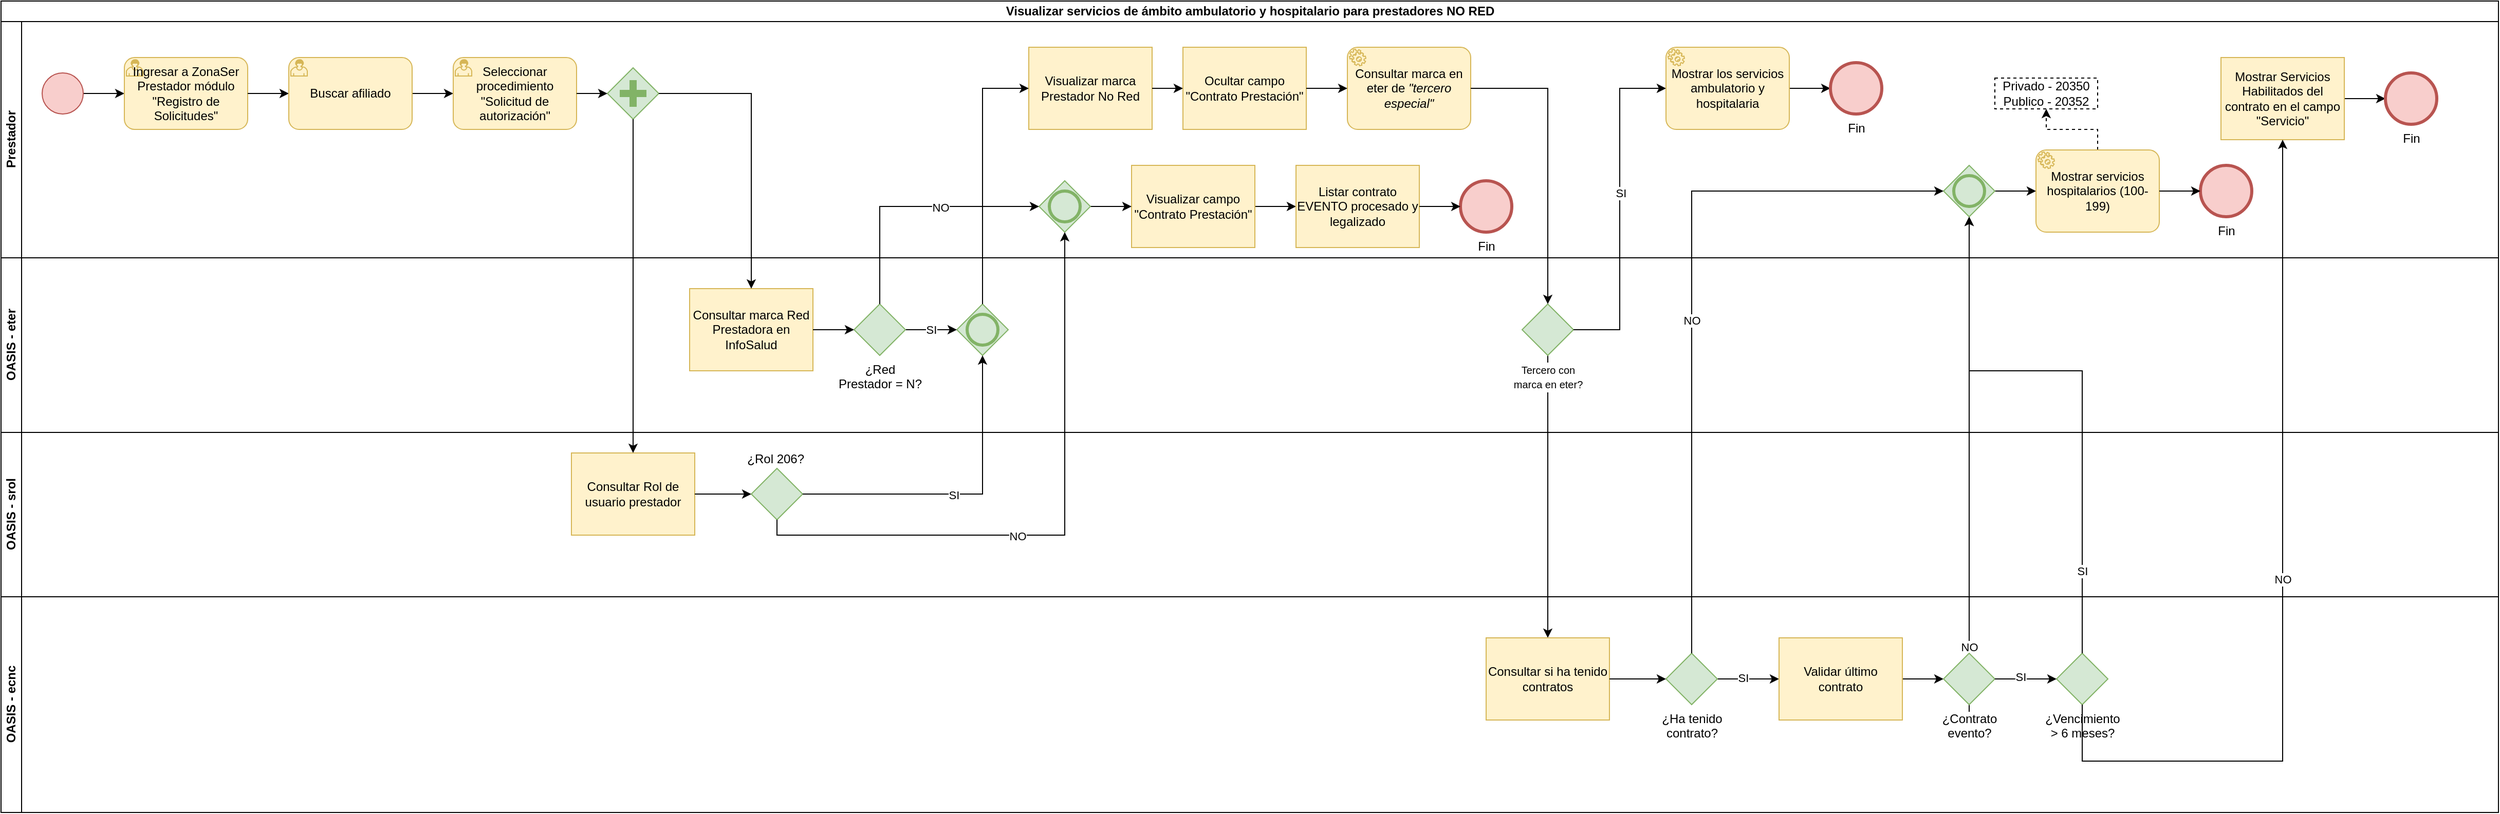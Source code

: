 <mxfile version="26.0.15">
  <diagram name="Página-1" id="TRl0oPyITWr-6Asu_PwD">
    <mxGraphModel dx="794" dy="690" grid="1" gridSize="10" guides="1" tooltips="1" connect="1" arrows="1" fold="1" page="1" pageScale="1" pageWidth="2200" pageHeight="500" math="0" shadow="0">
      <root>
        <mxCell id="0" />
        <mxCell id="1" parent="0" />
        <mxCell id="DZp7piEdJl-Q790h61w1-1" value="Visualizar servicios de ámbito ambulatorio y hospitalario para prestadores NO RED" style="swimlane;childLayout=stackLayout;resizeParent=1;resizeParentMax=0;horizontal=1;startSize=20;horizontalStack=0;html=1;" parent="1" vertex="1">
          <mxGeometry x="40" y="40" width="2430" height="790" as="geometry" />
        </mxCell>
        <mxCell id="FZRKKht7appjnMGiK8aR-57" style="edgeStyle=orthogonalEdgeStyle;rounded=0;orthogonalLoop=1;jettySize=auto;html=1;" edge="1" parent="DZp7piEdJl-Q790h61w1-1" target="FZRKKht7appjnMGiK8aR-44">
          <mxGeometry relative="1" as="geometry">
            <mxPoint x="1915" y="717" as="sourcePoint" />
            <mxPoint x="1735" y="112" as="targetPoint" />
            <Array as="points">
              <mxPoint x="1915" y="330" />
              <mxPoint x="1915" y="330" />
            </Array>
          </mxGeometry>
        </mxCell>
        <mxCell id="FZRKKht7appjnMGiK8aR-58" value="NO" style="edgeLabel;html=1;align=center;verticalAlign=middle;resizable=0;points=[];" vertex="1" connectable="0" parent="FZRKKht7appjnMGiK8aR-57">
          <mxGeometry x="-0.653" relative="1" as="geometry">
            <mxPoint as="offset" />
          </mxGeometry>
        </mxCell>
        <mxCell id="FZRKKht7appjnMGiK8aR-26" style="edgeStyle=orthogonalEdgeStyle;rounded=0;orthogonalLoop=1;jettySize=auto;html=1;" edge="1" parent="DZp7piEdJl-Q790h61w1-1" source="DZp7piEdJl-Q790h61w1-29" target="FZRKKht7appjnMGiK8aR-21">
          <mxGeometry relative="1" as="geometry">
            <mxPoint x="1505" y="890" as="targetPoint" />
          </mxGeometry>
        </mxCell>
        <mxCell id="DZp7piEdJl-Q790h61w1-2" value="&lt;font style=&quot;vertical-align: inherit;&quot;&gt;&lt;font style=&quot;vertical-align: inherit;&quot;&gt;Prestador&lt;/font&gt;&lt;/font&gt;" style="swimlane;startSize=20;horizontal=0;html=1;" parent="DZp7piEdJl-Q790h61w1-1" vertex="1">
          <mxGeometry y="20" width="2430" height="230" as="geometry" />
        </mxCell>
        <mxCell id="DZp7piEdJl-Q790h61w1-11" style="edgeStyle=orthogonalEdgeStyle;rounded=0;orthogonalLoop=1;jettySize=auto;html=1;entryX=0;entryY=0.5;entryDx=0;entryDy=0;entryPerimeter=0;" parent="DZp7piEdJl-Q790h61w1-2" source="DZp7piEdJl-Q790h61w1-10" target="DZp7piEdJl-Q790h61w1-6" edge="1">
          <mxGeometry relative="1" as="geometry" />
        </mxCell>
        <mxCell id="DZp7piEdJl-Q790h61w1-10" value="" style="points=[[0.145,0.145,0],[0.5,0,0],[0.855,0.145,0],[1,0.5,0],[0.855,0.855,0],[0.5,1,0],[0.145,0.855,0],[0,0.5,0]];shape=mxgraph.bpmn.event;html=1;verticalLabelPosition=bottom;labelBackgroundColor=#ffffff;verticalAlign=top;align=center;perimeter=ellipsePerimeter;outlineConnect=0;aspect=fixed;outline=standard;symbol=general;fillColor=#f8cecc;strokeColor=#b85450;" parent="DZp7piEdJl-Q790h61w1-2" vertex="1">
          <mxGeometry x="40" y="50" width="40" height="40" as="geometry" />
        </mxCell>
        <mxCell id="DZp7piEdJl-Q790h61w1-6" value="&lt;font style=&quot;vertical-align: inherit;&quot;&gt;&lt;font style=&quot;vertical-align: inherit;&quot;&gt;&lt;font style=&quot;vertical-align: inherit;&quot;&gt;&lt;font style=&quot;vertical-align: inherit;&quot;&gt;&lt;font style=&quot;vertical-align: inherit;&quot;&gt;&lt;font style=&quot;vertical-align: inherit;&quot;&gt;&lt;font style=&quot;vertical-align: inherit;&quot;&gt;&lt;font style=&quot;vertical-align: inherit;&quot;&gt;Ingresar a ZonaSer Prestador módulo &quot;Registro de Solicitudes&quot;&lt;/font&gt;&lt;/font&gt;&lt;/font&gt;&lt;/font&gt;&lt;/font&gt;&lt;/font&gt;&lt;/font&gt;&lt;/font&gt;" style="points=[[0.25,0,0],[0.5,0,0],[0.75,0,0],[1,0.25,0],[1,0.5,0],[1,0.75,0],[0.75,1,0],[0.5,1,0],[0.25,1,0],[0,0.75,0],[0,0.5,0],[0,0.25,0]];shape=mxgraph.bpmn.task;whiteSpace=wrap;rectStyle=rounded;size=10;html=1;container=1;expand=0;collapsible=0;taskMarker=user;fillColor=#fff2cc;strokeColor=#d6b656;" parent="DZp7piEdJl-Q790h61w1-2" vertex="1">
          <mxGeometry x="120" y="35" width="120" height="70" as="geometry" />
        </mxCell>
        <mxCell id="DZp7piEdJl-Q790h61w1-5" style="edgeStyle=orthogonalEdgeStyle;rounded=0;orthogonalLoop=1;jettySize=auto;html=1;entryX=0;entryY=0.5;entryDx=0;entryDy=0;entryPerimeter=0;" parent="DZp7piEdJl-Q790h61w1-2" source="DZp7piEdJl-Q790h61w1-6" target="YhVUN2A8UuCsmT0SYXPu-39" edge="1">
          <mxGeometry relative="1" as="geometry">
            <mxPoint x="280" y="70" as="targetPoint" />
          </mxGeometry>
        </mxCell>
        <mxCell id="DZp7piEdJl-Q790h61w1-26" value="Consultar marca en eter de &lt;i&gt;&quot;tercero especial&quot;&lt;/i&gt;" style="points=[[0.25,0,0],[0.5,0,0],[0.75,0,0],[1,0.25,0],[1,0.5,0],[1,0.75,0],[0.75,1,0],[0.5,1,0],[0.25,1,0],[0,0.75,0],[0,0.5,0],[0,0.25,0]];shape=mxgraph.bpmn.task;whiteSpace=wrap;rectStyle=rounded;size=10;html=1;container=1;expand=0;collapsible=0;taskMarker=service;fillColor=#fff2cc;strokeColor=#d6b656;" parent="DZp7piEdJl-Q790h61w1-2" vertex="1">
          <mxGeometry x="1310" y="25" width="120" height="80" as="geometry" />
        </mxCell>
        <mxCell id="FZRKKht7appjnMGiK8aR-16" style="edgeStyle=orthogonalEdgeStyle;rounded=0;orthogonalLoop=1;jettySize=auto;html=1;dashed=1;exitX=0.5;exitY=0;exitDx=0;exitDy=0;exitPerimeter=0;" edge="1" parent="DZp7piEdJl-Q790h61w1-2" source="DZp7piEdJl-Q790h61w1-45" target="FZRKKht7appjnMGiK8aR-15">
          <mxGeometry relative="1" as="geometry">
            <mxPoint x="1990" y="105" as="sourcePoint" />
          </mxGeometry>
        </mxCell>
        <mxCell id="FZRKKht7appjnMGiK8aR-42" style="edgeStyle=orthogonalEdgeStyle;rounded=0;orthogonalLoop=1;jettySize=auto;html=1;" edge="1" parent="DZp7piEdJl-Q790h61w1-2" source="DZp7piEdJl-Q790h61w1-43" target="FZRKKht7appjnMGiK8aR-68">
          <mxGeometry relative="1" as="geometry">
            <mxPoint x="1780" y="65" as="targetPoint" />
          </mxGeometry>
        </mxCell>
        <mxCell id="DZp7piEdJl-Q790h61w1-43" value="Mostrar los servicios ambulatorio y hospitalaria" style="points=[[0.25,0,0],[0.5,0,0],[0.75,0,0],[1,0.25,0],[1,0.5,0],[1,0.75,0],[0.75,1,0],[0.5,1,0],[0.25,1,0],[0,0.75,0],[0,0.5,0],[0,0.25,0]];shape=mxgraph.bpmn.task;whiteSpace=wrap;rectStyle=rounded;size=10;html=1;container=1;expand=0;collapsible=0;taskMarker=service;fillColor=#fff2cc;strokeColor=#d6b656;" parent="DZp7piEdJl-Q790h61w1-2" vertex="1">
          <mxGeometry x="1620" y="25" width="120" height="80" as="geometry" />
        </mxCell>
        <mxCell id="DZp7piEdJl-Q790h61w1-45" value="Mostrar servicios hospitalarios (100-199)" style="points=[[0.25,0,0],[0.5,0,0],[0.75,0,0],[1,0.25,0],[1,0.5,0],[1,0.75,0],[0.75,1,0],[0.5,1,0],[0.25,1,0],[0,0.75,0],[0,0.5,0],[0,0.25,0]];shape=mxgraph.bpmn.task;whiteSpace=wrap;rectStyle=rounded;size=10;html=1;container=1;expand=0;collapsible=0;taskMarker=service;fillColor=#fff2cc;strokeColor=#d6b656;" parent="DZp7piEdJl-Q790h61w1-2" vertex="1">
          <mxGeometry x="1980" y="125" width="120" height="80" as="geometry" />
        </mxCell>
        <mxCell id="YhVUN2A8UuCsmT0SYXPu-41" style="edgeStyle=orthogonalEdgeStyle;rounded=0;orthogonalLoop=1;jettySize=auto;html=1;" parent="DZp7piEdJl-Q790h61w1-2" source="YhVUN2A8UuCsmT0SYXPu-39" target="YhVUN2A8UuCsmT0SYXPu-40" edge="1">
          <mxGeometry relative="1" as="geometry" />
        </mxCell>
        <mxCell id="YhVUN2A8UuCsmT0SYXPu-39" value="&lt;font style=&quot;vertical-align: inherit;&quot;&gt;&lt;font style=&quot;vertical-align: inherit;&quot;&gt;Buscar afiliado&lt;/font&gt;&lt;/font&gt;" style="points=[[0.25,0,0],[0.5,0,0],[0.75,0,0],[1,0.25,0],[1,0.5,0],[1,0.75,0],[0.75,1,0],[0.5,1,0],[0.25,1,0],[0,0.75,0],[0,0.5,0],[0,0.25,0]];shape=mxgraph.bpmn.task;whiteSpace=wrap;rectStyle=rounded;size=10;html=1;container=1;expand=0;collapsible=0;taskMarker=user;fillColor=#fff2cc;strokeColor=#d6b656;" parent="DZp7piEdJl-Q790h61w1-2" vertex="1">
          <mxGeometry x="280" y="35" width="120" height="70" as="geometry" />
        </mxCell>
        <mxCell id="YhVUN2A8UuCsmT0SYXPu-40" value="&lt;font style=&quot;vertical-align: inherit;&quot;&gt;&lt;font style=&quot;vertical-align: inherit;&quot;&gt;&lt;font style=&quot;vertical-align: inherit;&quot;&gt;&lt;font style=&quot;vertical-align: inherit;&quot;&gt;Seleccionar procedimiento &quot;Solicitud de autorización&quot;&lt;/font&gt;&lt;/font&gt;&lt;/font&gt;&lt;/font&gt;" style="points=[[0.25,0,0],[0.5,0,0],[0.75,0,0],[1,0.25,0],[1,0.5,0],[1,0.75,0],[0.75,1,0],[0.5,1,0],[0.25,1,0],[0,0.75,0],[0,0.5,0],[0,0.25,0]];shape=mxgraph.bpmn.task;whiteSpace=wrap;rectStyle=rounded;size=10;html=1;container=1;expand=0;collapsible=0;taskMarker=user;fillColor=#fff2cc;strokeColor=#d6b656;" parent="DZp7piEdJl-Q790h61w1-2" vertex="1">
          <mxGeometry x="440" y="35" width="120" height="70" as="geometry" />
        </mxCell>
        <mxCell id="YhVUN2A8UuCsmT0SYXPu-46" value="&lt;font style=&quot;vertical-align: inherit;&quot;&gt;&lt;font style=&quot;vertical-align: inherit;&quot;&gt;Visualizar marca Prestador No Red&lt;/font&gt;&lt;/font&gt;" style="points=[[0.25,0,0],[0.5,0,0],[0.75,0,0],[1,0.25,0],[1,0.5,0],[1,0.75,0],[0.75,1,0],[0.5,1,0],[0.25,1,0],[0,0.75,0],[0,0.5,0],[0,0.25,0]];shape=mxgraph.bpmn.task2;whiteSpace=wrap;rectStyle=rounded;size=10;html=1;container=1;expand=0;collapsible=0;taskMarker=script;fillColor=#fff2cc;strokeColor=#d6b656;" parent="DZp7piEdJl-Q790h61w1-2" vertex="1">
          <mxGeometry x="1000" y="25" width="120" height="80" as="geometry" />
        </mxCell>
        <mxCell id="YhVUN2A8UuCsmT0SYXPu-48" value="&lt;font style=&quot;vertical-align: inherit;&quot;&gt;&lt;font style=&quot;vertical-align: inherit;&quot;&gt;Ocultar campo &quot;Contrato Prestación&quot;&lt;/font&gt;&lt;/font&gt;" style="points=[[0.25,0,0],[0.5,0,0],[0.75,0,0],[1,0.25,0],[1,0.5,0],[1,0.75,0],[0.75,1,0],[0.5,1,0],[0.25,1,0],[0,0.75,0],[0,0.5,0],[0,0.25,0]];shape=mxgraph.bpmn.task2;whiteSpace=wrap;rectStyle=rounded;size=10;html=1;container=1;expand=0;collapsible=0;taskMarker=script;fillColor=#fff2cc;strokeColor=#d6b656;" parent="DZp7piEdJl-Q790h61w1-2" vertex="1">
          <mxGeometry x="1150" y="25" width="120" height="80" as="geometry" />
        </mxCell>
        <mxCell id="YhVUN2A8UuCsmT0SYXPu-47" style="edgeStyle=orthogonalEdgeStyle;rounded=0;orthogonalLoop=1;jettySize=auto;html=1;" parent="DZp7piEdJl-Q790h61w1-2" source="YhVUN2A8UuCsmT0SYXPu-46" target="YhVUN2A8UuCsmT0SYXPu-48" edge="1">
          <mxGeometry relative="1" as="geometry">
            <mxPoint x="1070" y="65" as="targetPoint" />
          </mxGeometry>
        </mxCell>
        <mxCell id="FZRKKht7appjnMGiK8aR-13" style="edgeStyle=orthogonalEdgeStyle;rounded=0;orthogonalLoop=1;jettySize=auto;html=1;entryX=0;entryY=0.5;entryDx=0;entryDy=0;entryPerimeter=0;" edge="1" parent="DZp7piEdJl-Q790h61w1-2" source="YhVUN2A8UuCsmT0SYXPu-50" target="FZRKKht7appjnMGiK8aR-14">
          <mxGeometry relative="1" as="geometry">
            <mxPoint x="1250" y="240" as="targetPoint" />
          </mxGeometry>
        </mxCell>
        <mxCell id="YhVUN2A8UuCsmT0SYXPu-50" value="&lt;font style=&quot;vertical-align: inherit;&quot;&gt;&lt;font style=&quot;vertical-align: inherit;&quot;&gt;Visualizar campo &quot;Contrato Prestación&quot;&lt;/font&gt;&lt;/font&gt;" style="points=[[0.25,0,0],[0.5,0,0],[0.75,0,0],[1,0.25,0],[1,0.5,0],[1,0.75,0],[0.75,1,0],[0.5,1,0],[0.25,1,0],[0,0.75,0],[0,0.5,0],[0,0.25,0]];shape=mxgraph.bpmn.task2;whiteSpace=wrap;rectStyle=rounded;size=10;html=1;container=1;expand=0;collapsible=0;taskMarker=script;fillColor=#fff2cc;strokeColor=#d6b656;" parent="DZp7piEdJl-Q790h61w1-2" vertex="1">
          <mxGeometry x="1100" y="140" width="120" height="80" as="geometry" />
        </mxCell>
        <mxCell id="YhVUN2A8UuCsmT0SYXPu-52" value="" style="points=[[0.25,0.25,0],[0.5,0,0],[0.75,0.25,0],[1,0.5,0],[0.75,0.75,0],[0.5,1,0],[0.25,0.75,0],[0,0.5,0]];shape=mxgraph.bpmn.gateway2;html=1;verticalLabelPosition=bottom;labelBackgroundColor=#ffffff;verticalAlign=top;align=center;perimeter=rhombusPerimeter;outlineConnect=0;outline=none;symbol=none;gwType=parallel;fillColor=#d5e8d4;strokeColor=#82b366;" parent="DZp7piEdJl-Q790h61w1-2" vertex="1">
          <mxGeometry x="590" y="45" width="50" height="50" as="geometry" />
        </mxCell>
        <mxCell id="YhVUN2A8UuCsmT0SYXPu-53" value="" style="edgeStyle=orthogonalEdgeStyle;rounded=0;orthogonalLoop=1;jettySize=auto;html=1;" parent="DZp7piEdJl-Q790h61w1-2" source="YhVUN2A8UuCsmT0SYXPu-40" target="YhVUN2A8UuCsmT0SYXPu-52" edge="1">
          <mxGeometry relative="1" as="geometry">
            <mxPoint x="625" y="460" as="targetPoint" />
            <mxPoint x="625" y="95" as="sourcePoint" />
          </mxGeometry>
        </mxCell>
        <mxCell id="FZRKKht7appjnMGiK8aR-2" style="edgeStyle=orthogonalEdgeStyle;rounded=0;orthogonalLoop=1;jettySize=auto;html=1;" edge="1" parent="DZp7piEdJl-Q790h61w1-2" source="YhVUN2A8UuCsmT0SYXPu-48" target="DZp7piEdJl-Q790h61w1-26">
          <mxGeometry relative="1" as="geometry">
            <mxPoint x="1310" y="65" as="targetPoint" />
          </mxGeometry>
        </mxCell>
        <mxCell id="FZRKKht7appjnMGiK8aR-7" style="edgeStyle=orthogonalEdgeStyle;rounded=0;orthogonalLoop=1;jettySize=auto;html=1;" edge="1" parent="DZp7piEdJl-Q790h61w1-2" source="FZRKKht7appjnMGiK8aR-6" target="YhVUN2A8UuCsmT0SYXPu-50">
          <mxGeometry relative="1" as="geometry" />
        </mxCell>
        <mxCell id="FZRKKht7appjnMGiK8aR-6" value="" style="points=[[0.25,0.25,0],[0.5,0,0],[0.75,0.25,0],[1,0.5,0],[0.75,0.75,0],[0.5,1,0],[0.25,0.75,0],[0,0.5,0]];shape=mxgraph.bpmn.gateway2;html=1;verticalLabelPosition=bottom;labelBackgroundColor=#ffffff;verticalAlign=top;align=center;perimeter=rhombusPerimeter;outlineConnect=0;outline=end;symbol=general;fillColor=#d5e8d4;strokeColor=#82b366;" vertex="1" parent="DZp7piEdJl-Q790h61w1-2">
          <mxGeometry x="1010" y="155" width="50" height="50" as="geometry" />
        </mxCell>
        <mxCell id="FZRKKht7appjnMGiK8aR-14" value="&lt;font style=&quot;vertical-align: inherit;&quot;&gt;&lt;font style=&quot;vertical-align: inherit;&quot;&gt;Listar contrato EVENTO procesado y legalizado&lt;/font&gt;&lt;/font&gt;" style="points=[[0.25,0,0],[0.5,0,0],[0.75,0,0],[1,0.25,0],[1,0.5,0],[1,0.75,0],[0.75,1,0],[0.5,1,0],[0.25,1,0],[0,0.75,0],[0,0.5,0],[0,0.25,0]];shape=mxgraph.bpmn.task2;whiteSpace=wrap;rectStyle=rounded;size=10;html=1;container=1;expand=0;collapsible=0;taskMarker=script;fillColor=#fff2cc;strokeColor=#d6b656;" vertex="1" parent="DZp7piEdJl-Q790h61w1-2">
          <mxGeometry x="1260" y="140" width="120" height="80" as="geometry" />
        </mxCell>
        <mxCell id="FZRKKht7appjnMGiK8aR-15" value="Privado - 20350&lt;div&gt;Publico - 20352&lt;/div&gt;" style="text;html=1;align=center;verticalAlign=middle;whiteSpace=wrap;rounded=0;dashed=1;strokeColor=default;" vertex="1" parent="DZp7piEdJl-Q790h61w1-2">
          <mxGeometry x="1940" y="55" width="100" height="30" as="geometry" />
        </mxCell>
        <mxCell id="FZRKKht7appjnMGiK8aR-67" style="edgeStyle=orthogonalEdgeStyle;rounded=0;orthogonalLoop=1;jettySize=auto;html=1;" edge="1" parent="DZp7piEdJl-Q790h61w1-2" source="FZRKKht7appjnMGiK8aR-43" target="FZRKKht7appjnMGiK8aR-66">
          <mxGeometry relative="1" as="geometry" />
        </mxCell>
        <mxCell id="FZRKKht7appjnMGiK8aR-43" value="&lt;font style=&quot;vertical-align: inherit;&quot;&gt;&lt;font style=&quot;vertical-align: inherit;&quot;&gt;Mostrar Servicios Habilitados del contrato en el campo &quot;Servicio&quot;&lt;/font&gt;&lt;/font&gt;" style="points=[[0.25,0,0],[0.5,0,0],[0.75,0,0],[1,0.25,0],[1,0.5,0],[1,0.75,0],[0.75,1,0],[0.5,1,0],[0.25,1,0],[0,0.75,0],[0,0.5,0],[0,0.25,0]];shape=mxgraph.bpmn.task2;whiteSpace=wrap;rectStyle=rounded;size=10;html=1;container=1;expand=0;collapsible=0;taskMarker=script;fillColor=#fff2cc;strokeColor=#d6b656;" vertex="1" parent="DZp7piEdJl-Q790h61w1-2">
          <mxGeometry x="2160" y="35" width="120" height="80" as="geometry" />
        </mxCell>
        <mxCell id="FZRKKht7appjnMGiK8aR-47" style="edgeStyle=orthogonalEdgeStyle;rounded=0;orthogonalLoop=1;jettySize=auto;html=1;" edge="1" parent="DZp7piEdJl-Q790h61w1-2" source="FZRKKht7appjnMGiK8aR-44" target="DZp7piEdJl-Q790h61w1-45">
          <mxGeometry relative="1" as="geometry" />
        </mxCell>
        <mxCell id="FZRKKht7appjnMGiK8aR-44" value="" style="points=[[0.25,0.25,0],[0.5,0,0],[0.75,0.25,0],[1,0.5,0],[0.75,0.75,0],[0.5,1,0],[0.25,0.75,0],[0,0.5,0]];shape=mxgraph.bpmn.gateway2;html=1;verticalLabelPosition=bottom;labelBackgroundColor=#ffffff;verticalAlign=top;align=center;perimeter=rhombusPerimeter;outlineConnect=0;outline=end;symbol=general;fillColor=#d5e8d4;strokeColor=#82b366;" vertex="1" parent="DZp7piEdJl-Q790h61w1-2">
          <mxGeometry x="1890" y="140" width="50" height="50" as="geometry" />
        </mxCell>
        <mxCell id="FZRKKht7appjnMGiK8aR-66" value="Fin" style="points=[[0.145,0.145,0],[0.5,0,0],[0.855,0.145,0],[1,0.5,0],[0.855,0.855,0],[0.5,1,0],[0.145,0.855,0],[0,0.5,0]];shape=mxgraph.bpmn.event;html=1;verticalLabelPosition=bottom;labelBackgroundColor=#ffffff;verticalAlign=top;align=center;perimeter=ellipsePerimeter;outlineConnect=0;aspect=fixed;outline=end;symbol=terminate2;fillColor=#f8cecc;strokeColor=#b85450;" vertex="1" parent="DZp7piEdJl-Q790h61w1-2">
          <mxGeometry x="2320" y="50" width="50" height="50" as="geometry" />
        </mxCell>
        <mxCell id="FZRKKht7appjnMGiK8aR-68" value="Fin" style="points=[[0.145,0.145,0],[0.5,0,0],[0.855,0.145,0],[1,0.5,0],[0.855,0.855,0],[0.5,1,0],[0.145,0.855,0],[0,0.5,0]];shape=mxgraph.bpmn.event;html=1;verticalLabelPosition=bottom;labelBackgroundColor=#ffffff;verticalAlign=top;align=center;perimeter=ellipsePerimeter;outlineConnect=0;aspect=fixed;outline=end;symbol=terminate2;fillColor=#f8cecc;strokeColor=#b85450;" vertex="1" parent="DZp7piEdJl-Q790h61w1-2">
          <mxGeometry x="1780" y="40" width="50" height="50" as="geometry" />
        </mxCell>
        <mxCell id="FZRKKht7appjnMGiK8aR-70" value="Fin" style="points=[[0.145,0.145,0],[0.5,0,0],[0.855,0.145,0],[1,0.5,0],[0.855,0.855,0],[0.5,1,0],[0.145,0.855,0],[0,0.5,0]];shape=mxgraph.bpmn.event;html=1;verticalLabelPosition=bottom;labelBackgroundColor=#ffffff;verticalAlign=top;align=center;perimeter=ellipsePerimeter;outlineConnect=0;aspect=fixed;outline=end;symbol=terminate2;fillColor=#f8cecc;strokeColor=#b85450;" vertex="1" parent="DZp7piEdJl-Q790h61w1-2">
          <mxGeometry x="2140" y="140" width="50" height="50" as="geometry" />
        </mxCell>
        <mxCell id="FZRKKht7appjnMGiK8aR-69" style="edgeStyle=orthogonalEdgeStyle;rounded=0;orthogonalLoop=1;jettySize=auto;html=1;" edge="1" parent="DZp7piEdJl-Q790h61w1-2" source="DZp7piEdJl-Q790h61w1-45" target="FZRKKht7appjnMGiK8aR-70">
          <mxGeometry relative="1" as="geometry">
            <mxPoint x="2140" y="215" as="targetPoint" />
          </mxGeometry>
        </mxCell>
        <mxCell id="FZRKKht7appjnMGiK8aR-72" value="Fin" style="points=[[0.145,0.145,0],[0.5,0,0],[0.855,0.145,0],[1,0.5,0],[0.855,0.855,0],[0.5,1,0],[0.145,0.855,0],[0,0.5,0]];shape=mxgraph.bpmn.event;html=1;verticalLabelPosition=bottom;labelBackgroundColor=#ffffff;verticalAlign=top;align=center;perimeter=ellipsePerimeter;outlineConnect=0;aspect=fixed;outline=end;symbol=terminate2;fillColor=#f8cecc;strokeColor=#b85450;" vertex="1" parent="DZp7piEdJl-Q790h61w1-2">
          <mxGeometry x="1420" y="155" width="50" height="50" as="geometry" />
        </mxCell>
        <mxCell id="FZRKKht7appjnMGiK8aR-71" style="edgeStyle=orthogonalEdgeStyle;rounded=0;orthogonalLoop=1;jettySize=auto;html=1;" edge="1" parent="DZp7piEdJl-Q790h61w1-2" source="FZRKKht7appjnMGiK8aR-14" target="FZRKKht7appjnMGiK8aR-72">
          <mxGeometry relative="1" as="geometry">
            <mxPoint x="1420" y="180" as="targetPoint" />
          </mxGeometry>
        </mxCell>
        <mxCell id="YhVUN2A8UuCsmT0SYXPu-1" value="&lt;font style=&quot;vertical-align: inherit;&quot;&gt;&lt;font style=&quot;vertical-align: inherit;&quot;&gt;&lt;font style=&quot;vertical-align: inherit;&quot;&gt;&lt;font style=&quot;vertical-align: inherit;&quot;&gt;OASIS - eter&lt;/font&gt;&lt;/font&gt;&lt;/font&gt;&lt;/font&gt;" style="swimlane;startSize=20;horizontal=0;html=1;" parent="DZp7piEdJl-Q790h61w1-1" vertex="1">
          <mxGeometry y="250" width="2430" height="170" as="geometry" />
        </mxCell>
        <mxCell id="YhVUN2A8UuCsmT0SYXPu-51" value="Consultar marca Red Prestadora en InfoSalud" style="points=[[0.25,0,0],[0.5,0,0],[0.75,0,0],[1,0.25,0],[1,0.5,0],[1,0.75,0],[0.75,1,0],[0.5,1,0],[0.25,1,0],[0,0.75,0],[0,0.5,0],[0,0.25,0]];shape=mxgraph.bpmn.task2;whiteSpace=wrap;rectStyle=rounded;size=10;html=1;container=1;expand=0;collapsible=0;taskMarker=script;fillColor=#fff2cc;strokeColor=#d6b656;" parent="YhVUN2A8UuCsmT0SYXPu-1" vertex="1">
          <mxGeometry x="670" y="30" width="120" height="80" as="geometry" />
        </mxCell>
        <mxCell id="YhVUN2A8UuCsmT0SYXPu-58" value="" style="points=[[0.25,0.25,0],[0.5,0,0],[0.75,0.25,0],[1,0.5,0],[0.75,0.75,0],[0.5,1,0],[0.25,0.75,0],[0,0.5,0]];shape=mxgraph.bpmn.gateway2;html=1;verticalLabelPosition=bottom;labelBackgroundColor=#ffffff;verticalAlign=top;align=center;perimeter=rhombusPerimeter;outlineConnect=0;outline=end;symbol=general;fillColor=#d5e8d4;strokeColor=#82b366;" parent="YhVUN2A8UuCsmT0SYXPu-1" vertex="1">
          <mxGeometry x="930" y="45" width="50" height="50" as="geometry" />
        </mxCell>
        <mxCell id="YhVUN2A8UuCsmT0SYXPu-57" style="edgeStyle=orthogonalEdgeStyle;rounded=0;orthogonalLoop=1;jettySize=auto;html=1;" parent="YhVUN2A8UuCsmT0SYXPu-1" source="YhVUN2A8UuCsmT0SYXPu-60" target="YhVUN2A8UuCsmT0SYXPu-58" edge="1">
          <mxGeometry relative="1" as="geometry">
            <mxPoint x="860" y="55" as="targetPoint" />
          </mxGeometry>
        </mxCell>
        <mxCell id="YhVUN2A8UuCsmT0SYXPu-69" value="SI" style="edgeLabel;html=1;align=center;verticalAlign=middle;resizable=0;points=[];" parent="YhVUN2A8UuCsmT0SYXPu-57" vertex="1" connectable="0">
          <mxGeometry x="-0.022" relative="1" as="geometry">
            <mxPoint as="offset" />
          </mxGeometry>
        </mxCell>
        <mxCell id="YhVUN2A8UuCsmT0SYXPu-60" value="¿Red &lt;br&gt;Prestador = N?" style="points=[[0.25,0.25,0],[0.5,0,0],[0.75,0.25,0],[1,0.5,0],[0.75,0.75,0],[0.5,1,0],[0.25,0.75,0],[0,0.5,0]];shape=mxgraph.bpmn.gateway2;html=1;verticalLabelPosition=bottom;labelBackgroundColor=#ffffff;verticalAlign=top;align=center;perimeter=rhombusPerimeter;outlineConnect=0;outline=none;symbol=none;fillColor=#d5e8d4;strokeColor=#82b366;labelPosition=center;" parent="YhVUN2A8UuCsmT0SYXPu-1" vertex="1">
          <mxGeometry x="830" y="45" width="50" height="50" as="geometry" />
        </mxCell>
        <mxCell id="YhVUN2A8UuCsmT0SYXPu-61" value="" style="edgeStyle=orthogonalEdgeStyle;rounded=0;orthogonalLoop=1;jettySize=auto;html=1;" parent="YhVUN2A8UuCsmT0SYXPu-1" source="YhVUN2A8UuCsmT0SYXPu-51" target="YhVUN2A8UuCsmT0SYXPu-60" edge="1">
          <mxGeometry relative="1" as="geometry">
            <mxPoint x="1040" y="425" as="targetPoint" />
            <mxPoint x="840" y="425" as="sourcePoint" />
          </mxGeometry>
        </mxCell>
        <mxCell id="DZp7piEdJl-Q790h61w1-29" value="&lt;font style=&quot;font-size: 10px;&quot;&gt;Tercero con &lt;br&gt;marca en eter?&lt;/font&gt;" style="points=[[0.25,0.25,0],[0.5,0,0],[0.75,0.25,0],[1,0.5,0],[0.75,0.75,0],[0.5,1,0],[0.25,0.75,0],[0,0.5,0]];shape=mxgraph.bpmn.gateway2;html=1;verticalLabelPosition=bottom;labelBackgroundColor=#ffffff;verticalAlign=top;align=center;perimeter=rhombusPerimeter;outlineConnect=0;outline=none;symbol=none;fillColor=#d5e8d4;strokeColor=#82b366;" parent="YhVUN2A8UuCsmT0SYXPu-1" vertex="1">
          <mxGeometry x="1480" y="45" width="50" height="50" as="geometry" />
        </mxCell>
        <mxCell id="YhVUN2A8UuCsmT0SYXPu-54" value="&lt;font style=&quot;vertical-align: inherit;&quot;&gt;&lt;font style=&quot;vertical-align: inherit;&quot;&gt;&lt;font style=&quot;vertical-align: inherit;&quot;&gt;&lt;font style=&quot;vertical-align: inherit;&quot;&gt;&lt;font style=&quot;vertical-align: inherit;&quot;&gt;&lt;font style=&quot;vertical-align: inherit;&quot;&gt;OASIS - srol&lt;/font&gt;&lt;/font&gt;&lt;/font&gt;&lt;/font&gt;&lt;/font&gt;&lt;/font&gt;" style="swimlane;startSize=20;horizontal=0;html=1;" parent="DZp7piEdJl-Q790h61w1-1" vertex="1">
          <mxGeometry y="420" width="2430" height="160" as="geometry" />
        </mxCell>
        <mxCell id="YhVUN2A8UuCsmT0SYXPu-55" value="Consultar Rol de usuario prestador" style="points=[[0.25,0,0],[0.5,0,0],[0.75,0,0],[1,0.25,0],[1,0.5,0],[1,0.75,0],[0.75,1,0],[0.5,1,0],[0.25,1,0],[0,0.75,0],[0,0.5,0],[0,0.25,0]];shape=mxgraph.bpmn.task2;whiteSpace=wrap;rectStyle=rounded;size=10;html=1;container=1;expand=0;collapsible=0;taskMarker=script;fillColor=#fff2cc;strokeColor=#d6b656;" parent="YhVUN2A8UuCsmT0SYXPu-54" vertex="1">
          <mxGeometry x="555" y="20" width="120" height="80" as="geometry" />
        </mxCell>
        <mxCell id="YhVUN2A8UuCsmT0SYXPu-66" value="¿Rol 206?&amp;nbsp;" style="points=[[0.25,0.25,0],[0.5,0,0],[0.75,0.25,0],[1,0.5,0],[0.75,0.75,0],[0.5,1,0],[0.25,0.75,0],[0,0.5,0]];shape=mxgraph.bpmn.gateway2;html=1;verticalLabelPosition=top;labelBackgroundColor=#ffffff;verticalAlign=bottom;align=center;perimeter=rhombusPerimeter;outlineConnect=0;outline=none;symbol=none;fillColor=#d5e8d4;strokeColor=#82b366;labelPosition=center;" parent="YhVUN2A8UuCsmT0SYXPu-54" vertex="1">
          <mxGeometry x="730" y="35" width="50" height="50" as="geometry" />
        </mxCell>
        <mxCell id="YhVUN2A8UuCsmT0SYXPu-59" style="edgeStyle=orthogonalEdgeStyle;rounded=0;orthogonalLoop=1;jettySize=auto;html=1;entryX=0;entryY=0.5;entryDx=0;entryDy=0;entryPerimeter=0;" parent="YhVUN2A8UuCsmT0SYXPu-54" source="YhVUN2A8UuCsmT0SYXPu-55" target="YhVUN2A8UuCsmT0SYXPu-66" edge="1">
          <mxGeometry relative="1" as="geometry" />
        </mxCell>
        <mxCell id="YhVUN2A8UuCsmT0SYXPu-49" style="edgeStyle=orthogonalEdgeStyle;rounded=0;orthogonalLoop=1;jettySize=auto;html=1;" parent="DZp7piEdJl-Q790h61w1-1" source="YhVUN2A8UuCsmT0SYXPu-52" target="YhVUN2A8UuCsmT0SYXPu-51" edge="1">
          <mxGeometry relative="1" as="geometry">
            <mxPoint x="625" y="520" as="targetPoint" />
          </mxGeometry>
        </mxCell>
        <mxCell id="YhVUN2A8UuCsmT0SYXPu-56" style="edgeStyle=orthogonalEdgeStyle;rounded=0;orthogonalLoop=1;jettySize=auto;html=1;" parent="DZp7piEdJl-Q790h61w1-1" source="YhVUN2A8UuCsmT0SYXPu-52" target="YhVUN2A8UuCsmT0SYXPu-55" edge="1">
          <mxGeometry relative="1" as="geometry" />
        </mxCell>
        <mxCell id="YhVUN2A8UuCsmT0SYXPu-70" style="edgeStyle=orthogonalEdgeStyle;rounded=0;orthogonalLoop=1;jettySize=auto;html=1;" parent="DZp7piEdJl-Q790h61w1-1" source="YhVUN2A8UuCsmT0SYXPu-66" target="YhVUN2A8UuCsmT0SYXPu-58" edge="1">
          <mxGeometry relative="1" as="geometry">
            <mxPoint x="860" y="620" as="targetPoint" />
          </mxGeometry>
        </mxCell>
        <mxCell id="YhVUN2A8UuCsmT0SYXPu-71" value="SI" style="edgeLabel;html=1;align=center;verticalAlign=middle;resizable=0;points=[];" parent="YhVUN2A8UuCsmT0SYXPu-70" vertex="1" connectable="0">
          <mxGeometry x="-0.056" y="-1" relative="1" as="geometry">
            <mxPoint as="offset" />
          </mxGeometry>
        </mxCell>
        <mxCell id="YhVUN2A8UuCsmT0SYXPu-72" style="edgeStyle=orthogonalEdgeStyle;rounded=0;orthogonalLoop=1;jettySize=auto;html=1;entryX=0;entryY=0.5;entryDx=0;entryDy=0;entryPerimeter=0;exitX=0.5;exitY=0;exitDx=0;exitDy=0;exitPerimeter=0;" parent="DZp7piEdJl-Q790h61w1-1" source="YhVUN2A8UuCsmT0SYXPu-58" target="YhVUN2A8UuCsmT0SYXPu-46" edge="1">
          <mxGeometry relative="1" as="geometry" />
        </mxCell>
        <mxCell id="FZRKKht7appjnMGiK8aR-5" style="edgeStyle=orthogonalEdgeStyle;rounded=0;orthogonalLoop=1;jettySize=auto;html=1;entryX=0;entryY=0.5;entryDx=0;entryDy=0;entryPerimeter=0;" edge="1" parent="DZp7piEdJl-Q790h61w1-1" source="YhVUN2A8UuCsmT0SYXPu-60" target="FZRKKht7appjnMGiK8aR-6">
          <mxGeometry relative="1" as="geometry">
            <Array as="points">
              <mxPoint x="855" y="200" />
            </Array>
          </mxGeometry>
        </mxCell>
        <mxCell id="FZRKKht7appjnMGiK8aR-10" value="NO" style="edgeLabel;html=1;align=center;verticalAlign=middle;resizable=0;points=[];" vertex="1" connectable="0" parent="FZRKKht7appjnMGiK8aR-5">
          <mxGeometry x="0.227" y="-1" relative="1" as="geometry">
            <mxPoint as="offset" />
          </mxGeometry>
        </mxCell>
        <mxCell id="FZRKKht7appjnMGiK8aR-8" style="edgeStyle=orthogonalEdgeStyle;rounded=0;orthogonalLoop=1;jettySize=auto;html=1;entryX=0.5;entryY=1;entryDx=0;entryDy=0;entryPerimeter=0;" edge="1" parent="DZp7piEdJl-Q790h61w1-1" source="YhVUN2A8UuCsmT0SYXPu-66" target="FZRKKht7appjnMGiK8aR-6">
          <mxGeometry relative="1" as="geometry">
            <Array as="points">
              <mxPoint x="755" y="520" />
              <mxPoint x="1035" y="520" />
            </Array>
          </mxGeometry>
        </mxCell>
        <mxCell id="FZRKKht7appjnMGiK8aR-9" value="NO" style="edgeLabel;html=1;align=center;verticalAlign=middle;resizable=0;points=[];" vertex="1" connectable="0" parent="FZRKKht7appjnMGiK8aR-8">
          <mxGeometry x="-0.157" y="-1" relative="1" as="geometry">
            <mxPoint as="offset" />
          </mxGeometry>
        </mxCell>
        <mxCell id="DZp7piEdJl-Q790h61w1-28" style="edgeStyle=orthogonalEdgeStyle;rounded=0;orthogonalLoop=1;jettySize=auto;html=1;" parent="DZp7piEdJl-Q790h61w1-1" source="DZp7piEdJl-Q790h61w1-26" target="DZp7piEdJl-Q790h61w1-29" edge="1">
          <mxGeometry relative="1" as="geometry">
            <mxPoint x="1240" y="90" as="targetPoint" />
          </mxGeometry>
        </mxCell>
        <mxCell id="FZRKKht7appjnMGiK8aR-22" value="&lt;font style=&quot;vertical-align: inherit;&quot;&gt;&lt;font style=&quot;vertical-align: inherit;&quot;&gt;&lt;font style=&quot;vertical-align: inherit;&quot;&gt;&lt;font style=&quot;vertical-align: inherit;&quot;&gt;&lt;font style=&quot;vertical-align: inherit;&quot;&gt;&lt;font style=&quot;vertical-align: inherit;&quot;&gt;OASIS - ecnc&lt;/font&gt;&lt;/font&gt;&lt;/font&gt;&lt;/font&gt;&lt;/font&gt;&lt;/font&gt;" style="swimlane;startSize=20;horizontal=0;html=1;" vertex="1" parent="DZp7piEdJl-Q790h61w1-1">
          <mxGeometry y="580" width="2430" height="210" as="geometry" />
        </mxCell>
        <mxCell id="FZRKKht7appjnMGiK8aR-21" value="&lt;font style=&quot;vertical-align: inherit;&quot;&gt;&lt;font style=&quot;vertical-align: inherit;&quot;&gt;Consultar si ha tenido contratos&lt;/font&gt;&lt;/font&gt;" style="points=[[0.25,0,0],[0.5,0,0],[0.75,0,0],[1,0.25,0],[1,0.5,0],[1,0.75,0],[0.75,1,0],[0.5,1,0],[0.25,1,0],[0,0.75,0],[0,0.5,0],[0,0.25,0]];shape=mxgraph.bpmn.task2;whiteSpace=wrap;rectStyle=rounded;size=10;html=1;container=1;expand=0;collapsible=0;taskMarker=script;fillColor=#fff2cc;strokeColor=#d6b656;" vertex="1" parent="FZRKKht7appjnMGiK8aR-22">
          <mxGeometry x="1445" y="40" width="120" height="80" as="geometry" />
        </mxCell>
        <mxCell id="FZRKKht7appjnMGiK8aR-33" style="edgeStyle=orthogonalEdgeStyle;rounded=0;orthogonalLoop=1;jettySize=auto;html=1;" edge="1" parent="FZRKKht7appjnMGiK8aR-22" source="FZRKKht7appjnMGiK8aR-29" target="FZRKKht7appjnMGiK8aR-35">
          <mxGeometry relative="1" as="geometry">
            <mxPoint x="1740" y="80" as="targetPoint" />
          </mxGeometry>
        </mxCell>
        <mxCell id="FZRKKht7appjnMGiK8aR-34" value="SI" style="edgeLabel;html=1;align=center;verticalAlign=middle;resizable=0;points=[];" vertex="1" connectable="0" parent="FZRKKht7appjnMGiK8aR-33">
          <mxGeometry x="-0.16" y="1" relative="1" as="geometry">
            <mxPoint as="offset" />
          </mxGeometry>
        </mxCell>
        <mxCell id="FZRKKht7appjnMGiK8aR-29" value="¿Ha tenido &lt;br&gt;contrato?" style="points=[[0.25,0.25,0],[0.5,0,0],[0.75,0.25,0],[1,0.5,0],[0.75,0.75,0],[0.5,1,0],[0.25,0.75,0],[0,0.5,0]];shape=mxgraph.bpmn.gateway2;html=1;verticalLabelPosition=bottom;labelBackgroundColor=#ffffff;verticalAlign=top;align=center;perimeter=rhombusPerimeter;outlineConnect=0;outline=none;symbol=none;fillColor=#d5e8d4;strokeColor=#82b366;" vertex="1" parent="FZRKKht7appjnMGiK8aR-22">
          <mxGeometry x="1620" y="55" width="50" height="50" as="geometry" />
        </mxCell>
        <mxCell id="FZRKKht7appjnMGiK8aR-30" style="edgeStyle=orthogonalEdgeStyle;rounded=0;orthogonalLoop=1;jettySize=auto;html=1;" edge="1" parent="FZRKKht7appjnMGiK8aR-22" source="FZRKKht7appjnMGiK8aR-21" target="FZRKKht7appjnMGiK8aR-29">
          <mxGeometry relative="1" as="geometry" />
        </mxCell>
        <mxCell id="FZRKKht7appjnMGiK8aR-37" style="edgeStyle=orthogonalEdgeStyle;rounded=0;orthogonalLoop=1;jettySize=auto;html=1;" edge="1" parent="FZRKKht7appjnMGiK8aR-22" source="FZRKKht7appjnMGiK8aR-35" target="FZRKKht7appjnMGiK8aR-36">
          <mxGeometry relative="1" as="geometry" />
        </mxCell>
        <mxCell id="FZRKKht7appjnMGiK8aR-35" value="Validar último contrato" style="points=[[0.25,0,0],[0.5,0,0],[0.75,0,0],[1,0.25,0],[1,0.5,0],[1,0.75,0],[0.75,1,0],[0.5,1,0],[0.25,1,0],[0,0.75,0],[0,0.5,0],[0,0.25,0]];shape=mxgraph.bpmn.task2;whiteSpace=wrap;rectStyle=rounded;size=10;html=1;container=1;expand=0;collapsible=0;taskMarker=script;fillColor=#fff2cc;strokeColor=#d6b656;" vertex="1" parent="FZRKKht7appjnMGiK8aR-22">
          <mxGeometry x="1730" y="40" width="120" height="80" as="geometry" />
        </mxCell>
        <mxCell id="FZRKKht7appjnMGiK8aR-36" value="¿Contrato &lt;br&gt;evento?" style="points=[[0.25,0.25,0],[0.5,0,0],[0.75,0.25,0],[1,0.5,0],[0.75,0.75,0],[0.5,1,0],[0.25,0.75,0],[0,0.5,0]];shape=mxgraph.bpmn.gateway2;html=1;verticalLabelPosition=bottom;labelBackgroundColor=#ffffff;verticalAlign=top;align=center;perimeter=rhombusPerimeter;outlineConnect=0;outline=none;symbol=none;fillColor=#d5e8d4;strokeColor=#82b366;" vertex="1" parent="FZRKKht7appjnMGiK8aR-22">
          <mxGeometry x="1890" y="55" width="50" height="50" as="geometry" />
        </mxCell>
        <mxCell id="FZRKKht7appjnMGiK8aR-39" value="¿Vencimiento &lt;br&gt;&amp;gt; 6 meses?" style="points=[[0.25,0.25,0],[0.5,0,0],[0.75,0.25,0],[1,0.5,0],[0.75,0.75,0],[0.5,1,0],[0.25,0.75,0],[0,0.5,0]];shape=mxgraph.bpmn.gateway2;html=1;verticalLabelPosition=bottom;labelBackgroundColor=#ffffff;verticalAlign=top;align=center;perimeter=rhombusPerimeter;outlineConnect=0;outline=none;symbol=none;fillColor=#d5e8d4;strokeColor=#82b366;" vertex="1" parent="FZRKKht7appjnMGiK8aR-22">
          <mxGeometry x="2000" y="55" width="50" height="50" as="geometry" />
        </mxCell>
        <mxCell id="FZRKKht7appjnMGiK8aR-38" style="edgeStyle=orthogonalEdgeStyle;rounded=0;orthogonalLoop=1;jettySize=auto;html=1;" edge="1" parent="FZRKKht7appjnMGiK8aR-22" source="FZRKKht7appjnMGiK8aR-36" target="FZRKKht7appjnMGiK8aR-39">
          <mxGeometry relative="1" as="geometry">
            <mxPoint x="2000" y="80" as="targetPoint" />
          </mxGeometry>
        </mxCell>
        <mxCell id="FZRKKht7appjnMGiK8aR-40" value="SI" style="edgeLabel;html=1;align=center;verticalAlign=middle;resizable=0;points=[];" vertex="1" connectable="0" parent="FZRKKht7appjnMGiK8aR-38">
          <mxGeometry x="-0.187" y="2" relative="1" as="geometry">
            <mxPoint as="offset" />
          </mxGeometry>
        </mxCell>
        <mxCell id="FZRKKht7appjnMGiK8aR-41" value="NO" style="edgeStyle=orthogonalEdgeStyle;rounded=0;orthogonalLoop=1;jettySize=auto;html=1;" edge="1" parent="DZp7piEdJl-Q790h61w1-1" source="FZRKKht7appjnMGiK8aR-39" target="FZRKKht7appjnMGiK8aR-43">
          <mxGeometry relative="1" as="geometry">
            <mxPoint x="2000" y="440" as="targetPoint" />
            <Array as="points">
              <mxPoint x="2220" y="740" />
            </Array>
          </mxGeometry>
        </mxCell>
        <mxCell id="FZRKKht7appjnMGiK8aR-48" style="edgeStyle=orthogonalEdgeStyle;rounded=0;orthogonalLoop=1;jettySize=auto;html=1;exitX=0.5;exitY=0;exitDx=0;exitDy=0;exitPerimeter=0;" edge="1" parent="DZp7piEdJl-Q790h61w1-1" source="FZRKKht7appjnMGiK8aR-39" target="FZRKKht7appjnMGiK8aR-44">
          <mxGeometry relative="1" as="geometry">
            <mxPoint x="1740" y="220" as="targetPoint" />
            <Array as="points">
              <mxPoint x="2025" y="360" />
              <mxPoint x="1915" y="360" />
            </Array>
          </mxGeometry>
        </mxCell>
        <mxCell id="FZRKKht7appjnMGiK8aR-59" value="SI" style="edgeLabel;html=1;align=center;verticalAlign=middle;resizable=0;points=[];" vertex="1" connectable="0" parent="FZRKKht7appjnMGiK8aR-48">
          <mxGeometry x="-0.701" relative="1" as="geometry">
            <mxPoint as="offset" />
          </mxGeometry>
        </mxCell>
        <mxCell id="FZRKKht7appjnMGiK8aR-62" style="edgeStyle=orthogonalEdgeStyle;rounded=0;orthogonalLoop=1;jettySize=auto;html=1;entryX=0;entryY=0.5;entryDx=0;entryDy=0;entryPerimeter=0;" edge="1" parent="DZp7piEdJl-Q790h61w1-1" source="DZp7piEdJl-Q790h61w1-29" target="DZp7piEdJl-Q790h61w1-43">
          <mxGeometry relative="1" as="geometry" />
        </mxCell>
        <mxCell id="FZRKKht7appjnMGiK8aR-63" value="SI" style="edgeLabel;html=1;align=center;verticalAlign=middle;resizable=0;points=[];" vertex="1" connectable="0" parent="FZRKKht7appjnMGiK8aR-62">
          <mxGeometry x="0.096" y="-1" relative="1" as="geometry">
            <mxPoint as="offset" />
          </mxGeometry>
        </mxCell>
        <mxCell id="FZRKKht7appjnMGiK8aR-64" style="edgeStyle=orthogonalEdgeStyle;rounded=0;orthogonalLoop=1;jettySize=auto;html=1;entryX=0;entryY=0.5;entryDx=0;entryDy=0;entryPerimeter=0;" edge="1" parent="DZp7piEdJl-Q790h61w1-1" source="FZRKKht7appjnMGiK8aR-29" target="FZRKKht7appjnMGiK8aR-44">
          <mxGeometry relative="1" as="geometry">
            <Array as="points">
              <mxPoint x="1645" y="185" />
            </Array>
          </mxGeometry>
        </mxCell>
        <mxCell id="FZRKKht7appjnMGiK8aR-65" value="NO" style="edgeLabel;html=1;align=center;verticalAlign=middle;resizable=0;points=[];" vertex="1" connectable="0" parent="FZRKKht7appjnMGiK8aR-64">
          <mxGeometry x="-0.068" relative="1" as="geometry">
            <mxPoint as="offset" />
          </mxGeometry>
        </mxCell>
      </root>
    </mxGraphModel>
  </diagram>
</mxfile>
